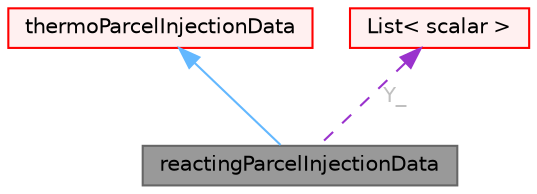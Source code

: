digraph "reactingParcelInjectionData"
{
 // LATEX_PDF_SIZE
  bgcolor="transparent";
  edge [fontname=Helvetica,fontsize=10,labelfontname=Helvetica,labelfontsize=10];
  node [fontname=Helvetica,fontsize=10,shape=box,height=0.2,width=0.4];
  Node1 [id="Node000001",label="reactingParcelInjectionData",height=0.2,width=0.4,color="gray40", fillcolor="grey60", style="filled", fontcolor="black",tooltip="Container class to provide injection data for reacting parcels."];
  Node2 -> Node1 [id="edge1_Node000001_Node000002",dir="back",color="steelblue1",style="solid",tooltip=" "];
  Node2 [id="Node000002",label="thermoParcelInjectionData",height=0.2,width=0.4,color="red", fillcolor="#FFF0F0", style="filled",URL="$classFoam_1_1thermoParcelInjectionData.html",tooltip="Container class to provide injection data for thermodynamic parcels."];
  Node9 -> Node1 [id="edge2_Node000001_Node000009",dir="back",color="darkorchid3",style="dashed",tooltip=" ",label=" Y_",fontcolor="grey" ];
  Node9 [id="Node000009",label="List\< scalar \>",height=0.2,width=0.4,color="red", fillcolor="#FFF0F0", style="filled",URL="$classFoam_1_1List.html",tooltip=" "];
}
